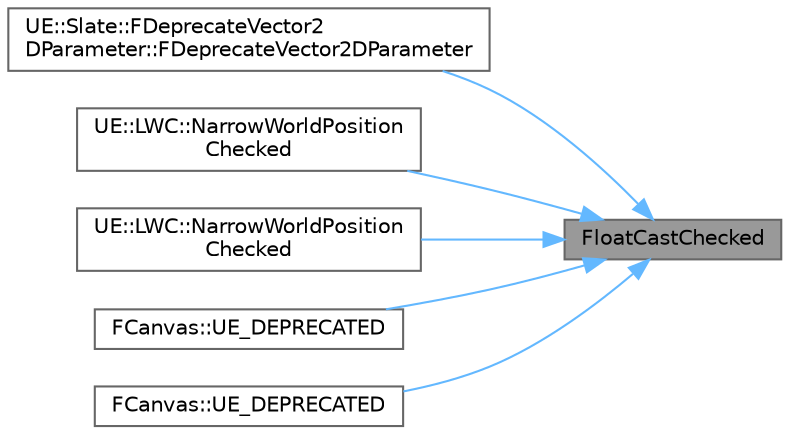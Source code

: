 digraph "FloatCastChecked"
{
 // INTERACTIVE_SVG=YES
 // LATEX_PDF_SIZE
  bgcolor="transparent";
  edge [fontname=Helvetica,fontsize=10,labelfontname=Helvetica,labelfontsize=10];
  node [fontname=Helvetica,fontsize=10,shape=box,height=0.2,width=0.4];
  rankdir="RL";
  Node1 [id="Node000001",label="FloatCastChecked",height=0.2,width=0.4,color="gray40", fillcolor="grey60", style="filled", fontcolor="black",tooltip=" "];
  Node1 -> Node2 [id="edge1_Node000001_Node000002",dir="back",color="steelblue1",style="solid",tooltip=" "];
  Node2 [id="Node000002",label="UE::Slate::FDeprecateVector2\lDParameter::FDeprecateVector2DParameter",height=0.2,width=0.4,color="grey40", fillcolor="white", style="filled",URL="$dc/d8f/structUE_1_1Slate_1_1FDeprecateVector2DParameter.html#a7d6cdb22a93cef56188c3ed6602a9a50",tooltip=" "];
  Node1 -> Node3 [id="edge2_Node000001_Node000003",dir="back",color="steelblue1",style="solid",tooltip=" "];
  Node3 [id="Node000003",label="UE::LWC::NarrowWorldPosition\lChecked",height=0.2,width=0.4,color="grey40", fillcolor="white", style="filled",URL="$d0/d06/namespaceUE_1_1LWC.html#ad82cf7a8e60435b1d3f36cdc6bf49dcd",tooltip=" "];
  Node1 -> Node4 [id="edge3_Node000001_Node000004",dir="back",color="steelblue1",style="solid",tooltip=" "];
  Node4 [id="Node000004",label="UE::LWC::NarrowWorldPosition\lChecked",height=0.2,width=0.4,color="grey40", fillcolor="white", style="filled",URL="$d0/d06/namespaceUE_1_1LWC.html#a28b2ab9299c84fe453f9b45fa15b26b2",tooltip=" "];
  Node1 -> Node5 [id="edge4_Node000001_Node000005",dir="back",color="steelblue1",style="solid",tooltip=" "];
  Node5 [id="Node000005",label="FCanvas::UE_DEPRECATED",height=0.2,width=0.4,color="grey40", fillcolor="white", style="filled",URL="$de/df4/classFCanvas.html#af9baefa65519b6bd1cd630577583bdfd",tooltip=" "];
  Node1 -> Node6 [id="edge5_Node000001_Node000006",dir="back",color="steelblue1",style="solid",tooltip=" "];
  Node6 [id="Node000006",label="FCanvas::UE_DEPRECATED",height=0.2,width=0.4,color="grey40", fillcolor="white", style="filled",URL="$de/df4/classFCanvas.html#a19f229384bc6d208fcc187fbfe5d25c7",tooltip=" "];
}
